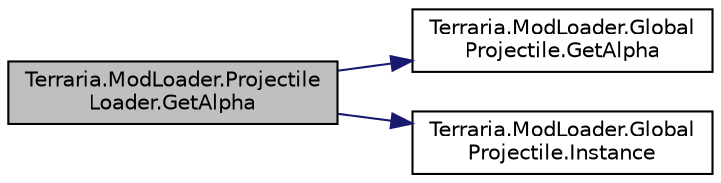 digraph "Terraria.ModLoader.ProjectileLoader.GetAlpha"
{
  edge [fontname="Helvetica",fontsize="10",labelfontname="Helvetica",labelfontsize="10"];
  node [fontname="Helvetica",fontsize="10",shape=record];
  rankdir="LR";
  Node59 [label="Terraria.ModLoader.Projectile\lLoader.GetAlpha",height=0.2,width=0.4,color="black", fillcolor="grey75", style="filled", fontcolor="black"];
  Node59 -> Node60 [color="midnightblue",fontsize="10",style="solid",fontname="Helvetica"];
  Node60 [label="Terraria.ModLoader.Global\lProjectile.GetAlpha",height=0.2,width=0.4,color="black", fillcolor="white", style="filled",URL="$class_terraria_1_1_mod_loader_1_1_global_projectile.html#a7b67b1fc3ff53a59a66cb0fe82410778",tooltip="Allows you to determine the color and transparency in which a projectile is drawn. Return null to use the default color (normally light and buff color). Returns null by default. "];
  Node59 -> Node61 [color="midnightblue",fontsize="10",style="solid",fontname="Helvetica"];
  Node61 [label="Terraria.ModLoader.Global\lProjectile.Instance",height=0.2,width=0.4,color="black", fillcolor="white", style="filled",URL="$class_terraria_1_1_mod_loader_1_1_global_projectile.html#ac385423894e4a48e74b7a185095d4212"];
}
